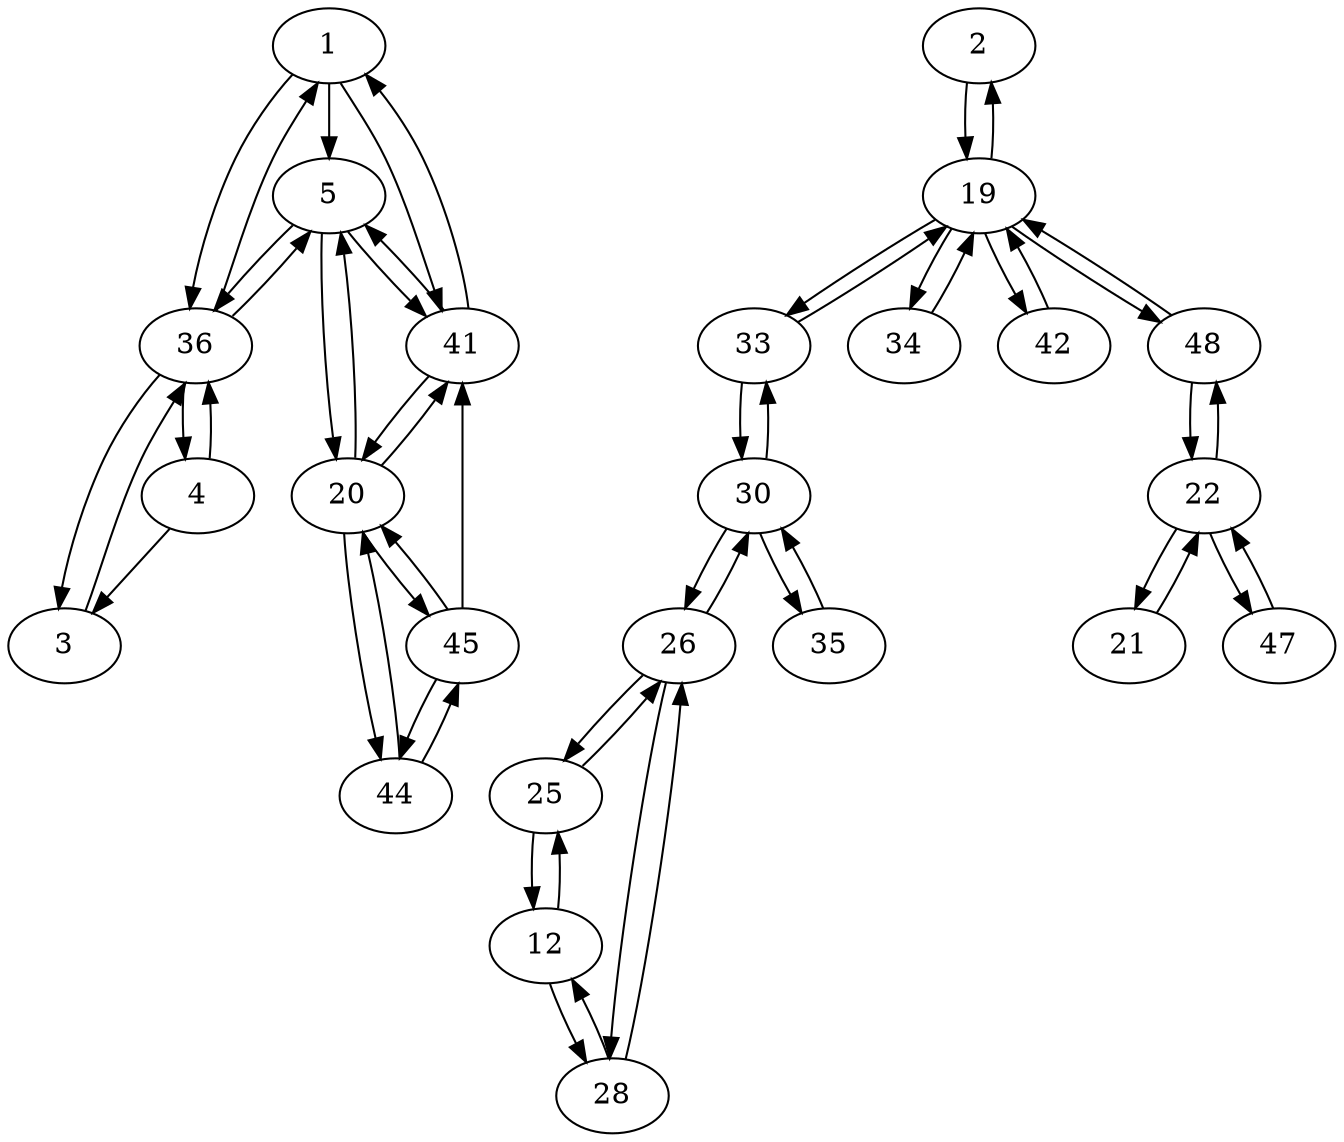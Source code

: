 digraph G {
  1 -> 5;
  1 -> 36;
  1 -> 41;
  2 -> 19;
  3 -> 36;
  4 -> 3;
  4 -> 36;
  5 -> 20;
  5 -> 36;
  5 -> 41;
  12 -> 25;
  12 -> 28;
  19 -> 2;
  19 -> 33;
  19 -> 34;
  19 -> 42;
  19 -> 48;
  20 -> 5;
  20 -> 41;
  20 -> 44;
  20 -> 45;
  21 -> 22;
  22 -> 21;
  22 -> 47;
  22 -> 48;
  25 -> 12;
  25 -> 26;
  26 -> 25;
  26 -> 28;
  26 -> 30;
  28 -> 12;
  28 -> 26;
  30 -> 26;
  30 -> 33;
  30 -> 35;
  33 -> 19;
  33 -> 30;
  34 -> 19;
  35 -> 30;
  36 -> 1;
  36 -> 3;
  36 -> 4;
  36 -> 5;
  41 -> 1;
  41 -> 5;
  41 -> 20;
  42 -> 19;
  44 -> 20;
  44 -> 45;
  45 -> 20;
  45 -> 41;
  45 -> 44;
  47 -> 22;
  48 -> 19;
  48 -> 22;
}